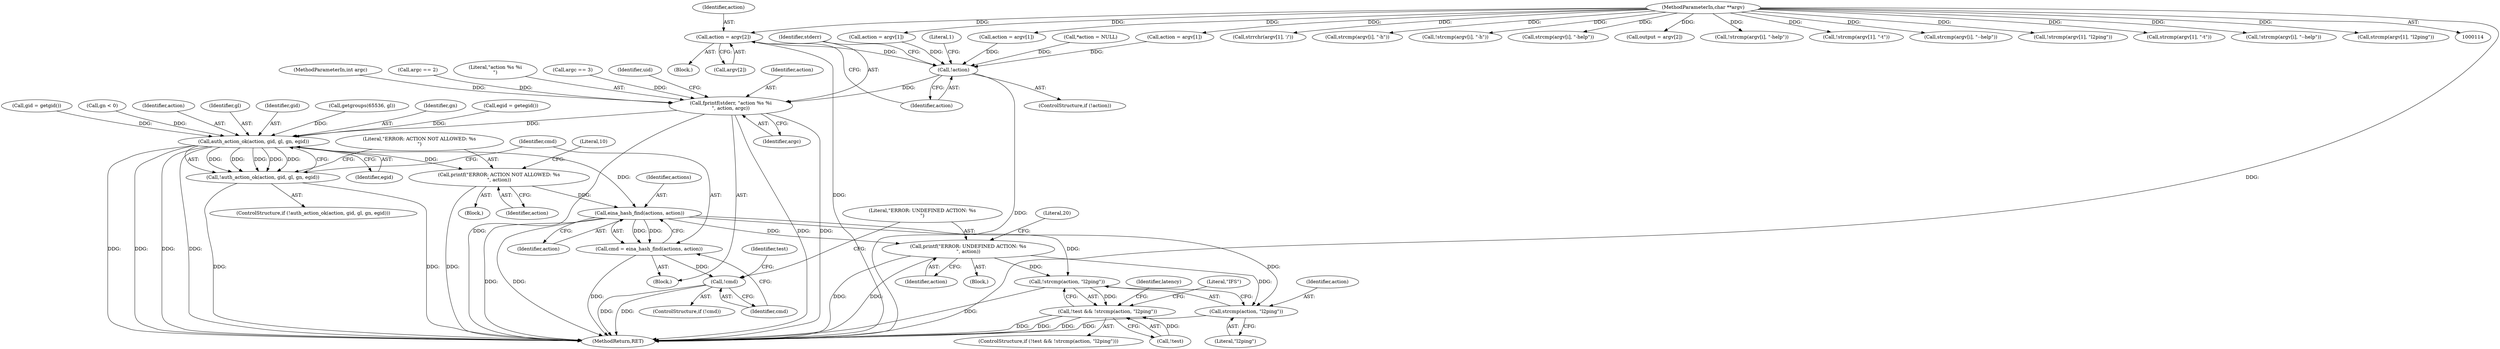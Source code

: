 digraph "0_enlightment_666df815cd86a50343859bce36c5cf968c5f38b0@array" {
"1000197" [label="(Call,action = argv[2])"];
"1000116" [label="(MethodParameterIn,char **argv)"];
"1000284" [label="(Call,!action)"];
"1000288" [label="(Call,fprintf(stderr, \"action %s %i\n\", action, argc))"];
"1000339" [label="(Call,auth_action_ok(action, gid, gl, gn, egid))"];
"1000338" [label="(Call,!auth_action_ok(action, gid, gl, gn, egid))"];
"1000346" [label="(Call,printf(\"ERROR: ACTION NOT ALLOWED: %s\n\", action))"];
"1000353" [label="(Call,eina_hash_find(actions, action))"];
"1000351" [label="(Call,cmd = eina_hash_find(actions, action))"];
"1000357" [label="(Call,!cmd)"];
"1000360" [label="(Call,printf(\"ERROR: UNDEFINED ACTION: %s\n\", action))"];
"1000369" [label="(Call,!strcmp(action, \"l2ping\"))"];
"1000366" [label="(Call,!test && !strcmp(action, \"l2ping\"))"];
"1000370" [label="(Call,strcmp(action, \"l2ping\"))"];
"1000337" [label="(ControlStructure,if (!auth_action_ok(action, gid, gl, gn, egid)))"];
"1000369" [label="(Call,!strcmp(action, \"l2ping\"))"];
"1000365" [label="(ControlStructure,if (!test && !strcmp(action, \"l2ping\")))"];
"1000226" [label="(Call,strrchr(argv[1], '/'))"];
"1000154" [label="(Call,strcmp(argv[i], \"-h\"))"];
"1000344" [label="(Identifier,egid)"];
"1000296" [label="(Call,gid = getgid())"];
"1000354" [label="(Identifier,actions)"];
"1000294" [label="(Identifier,uid)"];
"1000362" [label="(Identifier,action)"];
"1000117" [label="(Block,)"];
"1000283" [label="(ControlStructure,if (!action))"];
"1000153" [label="(Call,!strcmp(argv[i], \"-h\"))"];
"1000353" [label="(Call,eina_hash_find(actions, action))"];
"1000348" [label="(Identifier,action)"];
"1000115" [label="(MethodParameterIn,int argc)"];
"1000161" [label="(Call,strcmp(argv[i], \"-help\"))"];
"1000359" [label="(Block,)"];
"1000346" [label="(Call,printf(\"ERROR: ACTION NOT ALLOWED: %s\n\", action))"];
"1000284" [label="(Call,!action)"];
"1000270" [label="(Call,argc == 2)"];
"1000308" [label="(Call,gn < 0)"];
"1000216" [label="(Call,output = argv[2])"];
"1000351" [label="(Call,cmd = eina_hash_find(actions, action))"];
"1000370" [label="(Call,strcmp(action, \"l2ping\"))"];
"1000160" [label="(Call,!strcmp(argv[i], \"-help\"))"];
"1000347" [label="(Literal,\"ERROR: ACTION NOT ALLOWED: %s\n\")"];
"1000355" [label="(Identifier,action)"];
"1000357" [label="(Call,!cmd)"];
"1000356" [label="(ControlStructure,if (!cmd))"];
"1000377" [label="(Identifier,latency)"];
"1000290" [label="(Literal,\"action %s %i\n\")"];
"1000198" [label="(Identifier,action)"];
"1000274" [label="(Call,action = argv[1])"];
"1000394" [label="(Literal,\"IFS\")"];
"1000197" [label="(Call,action = argv[2])"];
"1000211" [label="(Call,action = argv[1])"];
"1000287" [label="(Literal,1)"];
"1000339" [label="(Call,auth_action_ok(action, gid, gl, gn, egid))"];
"1000184" [label="(Call,argc == 3)"];
"1000340" [label="(Identifier,action)"];
"1000342" [label="(Identifier,gl)"];
"1000193" [label="(Block,)"];
"1000187" [label="(Call,!strcmp(argv[1], \"-t\"))"];
"1000364" [label="(Literal,20)"];
"1000367" [label="(Call,!test)"];
"1000292" [label="(Identifier,argc)"];
"1000371" [label="(Identifier,action)"];
"1000199" [label="(Call,argv[2])"];
"1000341" [label="(Identifier,gid)"];
"1000263" [label="(Call,action = argv[1])"];
"1000730" [label="(MethodReturn,RET)"];
"1000125" [label="(Call,*action = NULL)"];
"1000116" [label="(MethodParameterIn,char **argv)"];
"1000304" [label="(Call,getgroups(65536, gl))"];
"1000345" [label="(Block,)"];
"1000366" [label="(Call,!test && !strcmp(action, \"l2ping\"))"];
"1000167" [label="(Call,strcmp(argv[i], \"--help\"))"];
"1000372" [label="(Literal,\"l2ping\")"];
"1000204" [label="(Call,!strcmp(argv[1], \"l2ping\"))"];
"1000360" [label="(Call,printf(\"ERROR: UNDEFINED ACTION: %s\n\", action))"];
"1000285" [label="(Identifier,action)"];
"1000288" [label="(Call,fprintf(stderr, \"action %s %i\n\", action, argc))"];
"1000289" [label="(Identifier,stderr)"];
"1000188" [label="(Call,strcmp(argv[1], \"-t\"))"];
"1000352" [label="(Identifier,cmd)"];
"1000166" [label="(Call,!strcmp(argv[i], \"--help\"))"];
"1000338" [label="(Call,!auth_action_ok(action, gid, gl, gn, egid))"];
"1000343" [label="(Identifier,gn)"];
"1000299" [label="(Call,egid = getegid())"];
"1000291" [label="(Identifier,action)"];
"1000361" [label="(Literal,\"ERROR: UNDEFINED ACTION: %s\n\")"];
"1000205" [label="(Call,strcmp(argv[1], \"l2ping\"))"];
"1000368" [label="(Identifier,test)"];
"1000358" [label="(Identifier,cmd)"];
"1000350" [label="(Literal,10)"];
"1000197" -> "1000193"  [label="AST: "];
"1000197" -> "1000199"  [label="CFG: "];
"1000198" -> "1000197"  [label="AST: "];
"1000199" -> "1000197"  [label="AST: "];
"1000285" -> "1000197"  [label="CFG: "];
"1000197" -> "1000730"  [label="DDG: "];
"1000116" -> "1000197"  [label="DDG: "];
"1000197" -> "1000284"  [label="DDG: "];
"1000116" -> "1000114"  [label="AST: "];
"1000116" -> "1000730"  [label="DDG: "];
"1000116" -> "1000153"  [label="DDG: "];
"1000116" -> "1000154"  [label="DDG: "];
"1000116" -> "1000160"  [label="DDG: "];
"1000116" -> "1000161"  [label="DDG: "];
"1000116" -> "1000166"  [label="DDG: "];
"1000116" -> "1000167"  [label="DDG: "];
"1000116" -> "1000187"  [label="DDG: "];
"1000116" -> "1000188"  [label="DDG: "];
"1000116" -> "1000204"  [label="DDG: "];
"1000116" -> "1000205"  [label="DDG: "];
"1000116" -> "1000211"  [label="DDG: "];
"1000116" -> "1000216"  [label="DDG: "];
"1000116" -> "1000226"  [label="DDG: "];
"1000116" -> "1000263"  [label="DDG: "];
"1000116" -> "1000274"  [label="DDG: "];
"1000284" -> "1000283"  [label="AST: "];
"1000284" -> "1000285"  [label="CFG: "];
"1000285" -> "1000284"  [label="AST: "];
"1000287" -> "1000284"  [label="CFG: "];
"1000289" -> "1000284"  [label="CFG: "];
"1000284" -> "1000730"  [label="DDG: "];
"1000125" -> "1000284"  [label="DDG: "];
"1000274" -> "1000284"  [label="DDG: "];
"1000263" -> "1000284"  [label="DDG: "];
"1000211" -> "1000284"  [label="DDG: "];
"1000284" -> "1000288"  [label="DDG: "];
"1000288" -> "1000117"  [label="AST: "];
"1000288" -> "1000292"  [label="CFG: "];
"1000289" -> "1000288"  [label="AST: "];
"1000290" -> "1000288"  [label="AST: "];
"1000291" -> "1000288"  [label="AST: "];
"1000292" -> "1000288"  [label="AST: "];
"1000294" -> "1000288"  [label="CFG: "];
"1000288" -> "1000730"  [label="DDG: "];
"1000288" -> "1000730"  [label="DDG: "];
"1000288" -> "1000730"  [label="DDG: "];
"1000184" -> "1000288"  [label="DDG: "];
"1000270" -> "1000288"  [label="DDG: "];
"1000115" -> "1000288"  [label="DDG: "];
"1000288" -> "1000339"  [label="DDG: "];
"1000339" -> "1000338"  [label="AST: "];
"1000339" -> "1000344"  [label="CFG: "];
"1000340" -> "1000339"  [label="AST: "];
"1000341" -> "1000339"  [label="AST: "];
"1000342" -> "1000339"  [label="AST: "];
"1000343" -> "1000339"  [label="AST: "];
"1000344" -> "1000339"  [label="AST: "];
"1000338" -> "1000339"  [label="CFG: "];
"1000339" -> "1000730"  [label="DDG: "];
"1000339" -> "1000730"  [label="DDG: "];
"1000339" -> "1000730"  [label="DDG: "];
"1000339" -> "1000730"  [label="DDG: "];
"1000339" -> "1000338"  [label="DDG: "];
"1000339" -> "1000338"  [label="DDG: "];
"1000339" -> "1000338"  [label="DDG: "];
"1000339" -> "1000338"  [label="DDG: "];
"1000339" -> "1000338"  [label="DDG: "];
"1000296" -> "1000339"  [label="DDG: "];
"1000304" -> "1000339"  [label="DDG: "];
"1000308" -> "1000339"  [label="DDG: "];
"1000299" -> "1000339"  [label="DDG: "];
"1000339" -> "1000346"  [label="DDG: "];
"1000339" -> "1000353"  [label="DDG: "];
"1000338" -> "1000337"  [label="AST: "];
"1000347" -> "1000338"  [label="CFG: "];
"1000352" -> "1000338"  [label="CFG: "];
"1000338" -> "1000730"  [label="DDG: "];
"1000338" -> "1000730"  [label="DDG: "];
"1000346" -> "1000345"  [label="AST: "];
"1000346" -> "1000348"  [label="CFG: "];
"1000347" -> "1000346"  [label="AST: "];
"1000348" -> "1000346"  [label="AST: "];
"1000350" -> "1000346"  [label="CFG: "];
"1000346" -> "1000730"  [label="DDG: "];
"1000346" -> "1000353"  [label="DDG: "];
"1000353" -> "1000351"  [label="AST: "];
"1000353" -> "1000355"  [label="CFG: "];
"1000354" -> "1000353"  [label="AST: "];
"1000355" -> "1000353"  [label="AST: "];
"1000351" -> "1000353"  [label="CFG: "];
"1000353" -> "1000730"  [label="DDG: "];
"1000353" -> "1000730"  [label="DDG: "];
"1000353" -> "1000351"  [label="DDG: "];
"1000353" -> "1000351"  [label="DDG: "];
"1000353" -> "1000360"  [label="DDG: "];
"1000353" -> "1000369"  [label="DDG: "];
"1000353" -> "1000370"  [label="DDG: "];
"1000351" -> "1000117"  [label="AST: "];
"1000352" -> "1000351"  [label="AST: "];
"1000358" -> "1000351"  [label="CFG: "];
"1000351" -> "1000730"  [label="DDG: "];
"1000351" -> "1000357"  [label="DDG: "];
"1000357" -> "1000356"  [label="AST: "];
"1000357" -> "1000358"  [label="CFG: "];
"1000358" -> "1000357"  [label="AST: "];
"1000361" -> "1000357"  [label="CFG: "];
"1000368" -> "1000357"  [label="CFG: "];
"1000357" -> "1000730"  [label="DDG: "];
"1000357" -> "1000730"  [label="DDG: "];
"1000360" -> "1000359"  [label="AST: "];
"1000360" -> "1000362"  [label="CFG: "];
"1000361" -> "1000360"  [label="AST: "];
"1000362" -> "1000360"  [label="AST: "];
"1000364" -> "1000360"  [label="CFG: "];
"1000360" -> "1000730"  [label="DDG: "];
"1000360" -> "1000730"  [label="DDG: "];
"1000360" -> "1000369"  [label="DDG: "];
"1000360" -> "1000370"  [label="DDG: "];
"1000369" -> "1000366"  [label="AST: "];
"1000369" -> "1000370"  [label="CFG: "];
"1000370" -> "1000369"  [label="AST: "];
"1000366" -> "1000369"  [label="CFG: "];
"1000369" -> "1000730"  [label="DDG: "];
"1000369" -> "1000366"  [label="DDG: "];
"1000366" -> "1000365"  [label="AST: "];
"1000366" -> "1000367"  [label="CFG: "];
"1000367" -> "1000366"  [label="AST: "];
"1000377" -> "1000366"  [label="CFG: "];
"1000394" -> "1000366"  [label="CFG: "];
"1000366" -> "1000730"  [label="DDG: "];
"1000366" -> "1000730"  [label="DDG: "];
"1000366" -> "1000730"  [label="DDG: "];
"1000367" -> "1000366"  [label="DDG: "];
"1000370" -> "1000372"  [label="CFG: "];
"1000371" -> "1000370"  [label="AST: "];
"1000372" -> "1000370"  [label="AST: "];
"1000370" -> "1000730"  [label="DDG: "];
}
